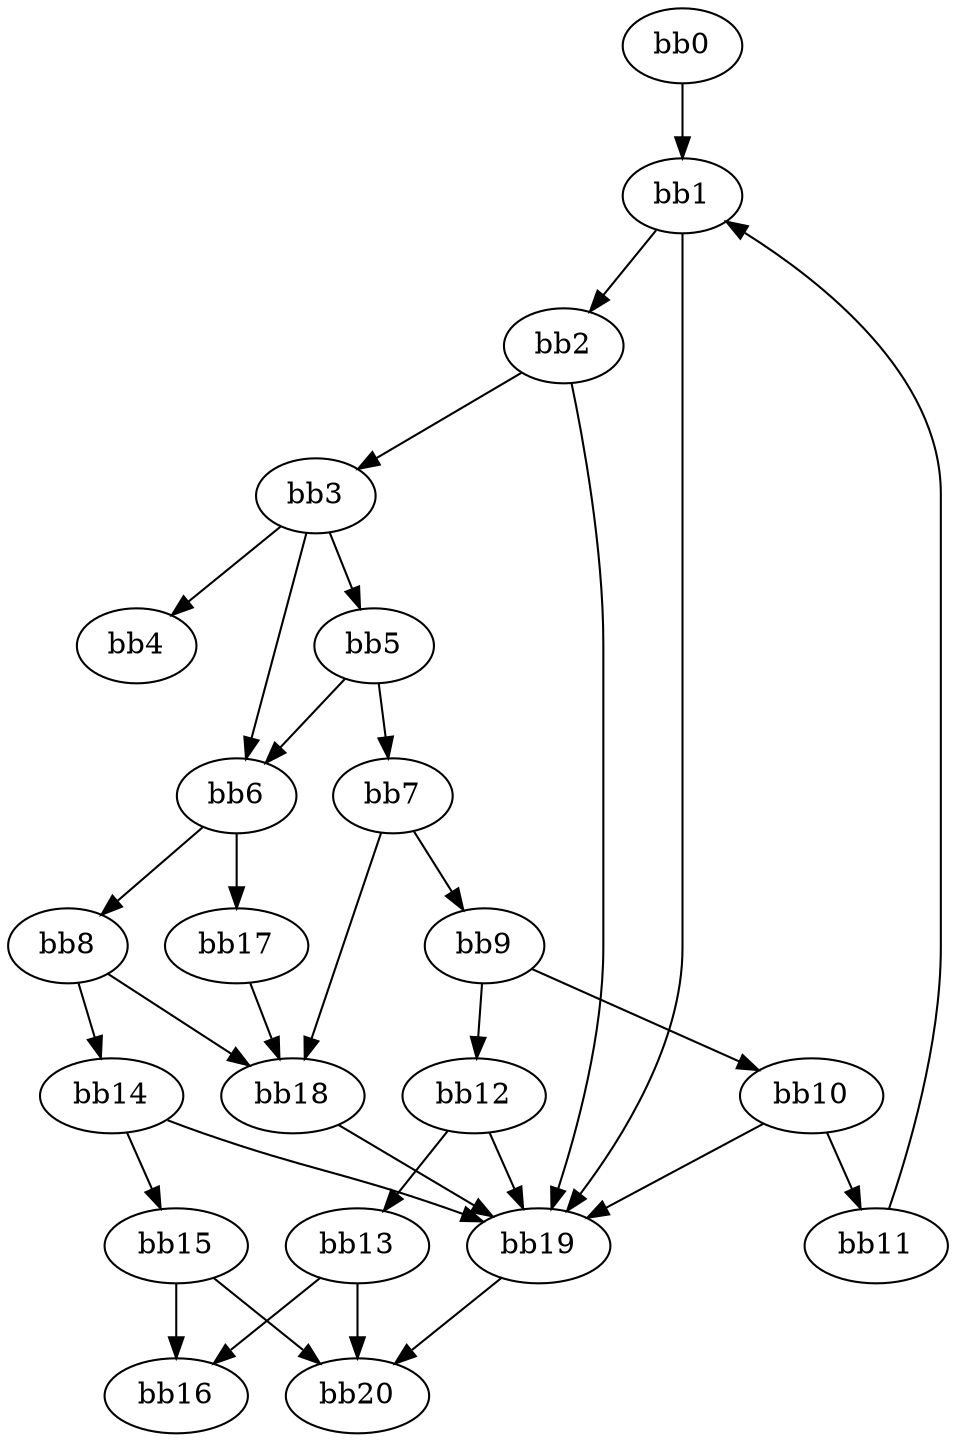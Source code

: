 digraph {
    0 [ label = "bb0\l" ]
    1 [ label = "bb1\l" ]
    2 [ label = "bb2\l" ]
    3 [ label = "bb3\l" ]
    4 [ label = "bb4\l" ]
    5 [ label = "bb5\l" ]
    6 [ label = "bb6\l" ]
    7 [ label = "bb7\l" ]
    8 [ label = "bb8\l" ]
    9 [ label = "bb9\l" ]
    10 [ label = "bb10\l" ]
    11 [ label = "bb11\l" ]
    12 [ label = "bb12\l" ]
    13 [ label = "bb13\l" ]
    14 [ label = "bb14\l" ]
    15 [ label = "bb15\l" ]
    16 [ label = "bb16\l" ]
    17 [ label = "bb17\l" ]
    18 [ label = "bb18\l" ]
    19 [ label = "bb19\l" ]
    20 [ label = "bb20\l" ]
    0 -> 1 [ ]
    1 -> 2 [ ]
    1 -> 19 [ ]
    2 -> 3 [ ]
    2 -> 19 [ ]
    3 -> 4 [ ]
    3 -> 5 [ ]
    3 -> 6 [ ]
    5 -> 6 [ ]
    5 -> 7 [ ]
    6 -> 8 [ ]
    6 -> 17 [ ]
    7 -> 9 [ ]
    7 -> 18 [ ]
    8 -> 14 [ ]
    8 -> 18 [ ]
    9 -> 10 [ ]
    9 -> 12 [ ]
    10 -> 11 [ ]
    10 -> 19 [ ]
    11 -> 1 [ ]
    12 -> 13 [ ]
    12 -> 19 [ ]
    13 -> 16 [ ]
    13 -> 20 [ ]
    14 -> 15 [ ]
    14 -> 19 [ ]
    15 -> 16 [ ]
    15 -> 20 [ ]
    17 -> 18 [ ]
    18 -> 19 [ ]
    19 -> 20 [ ]
}

